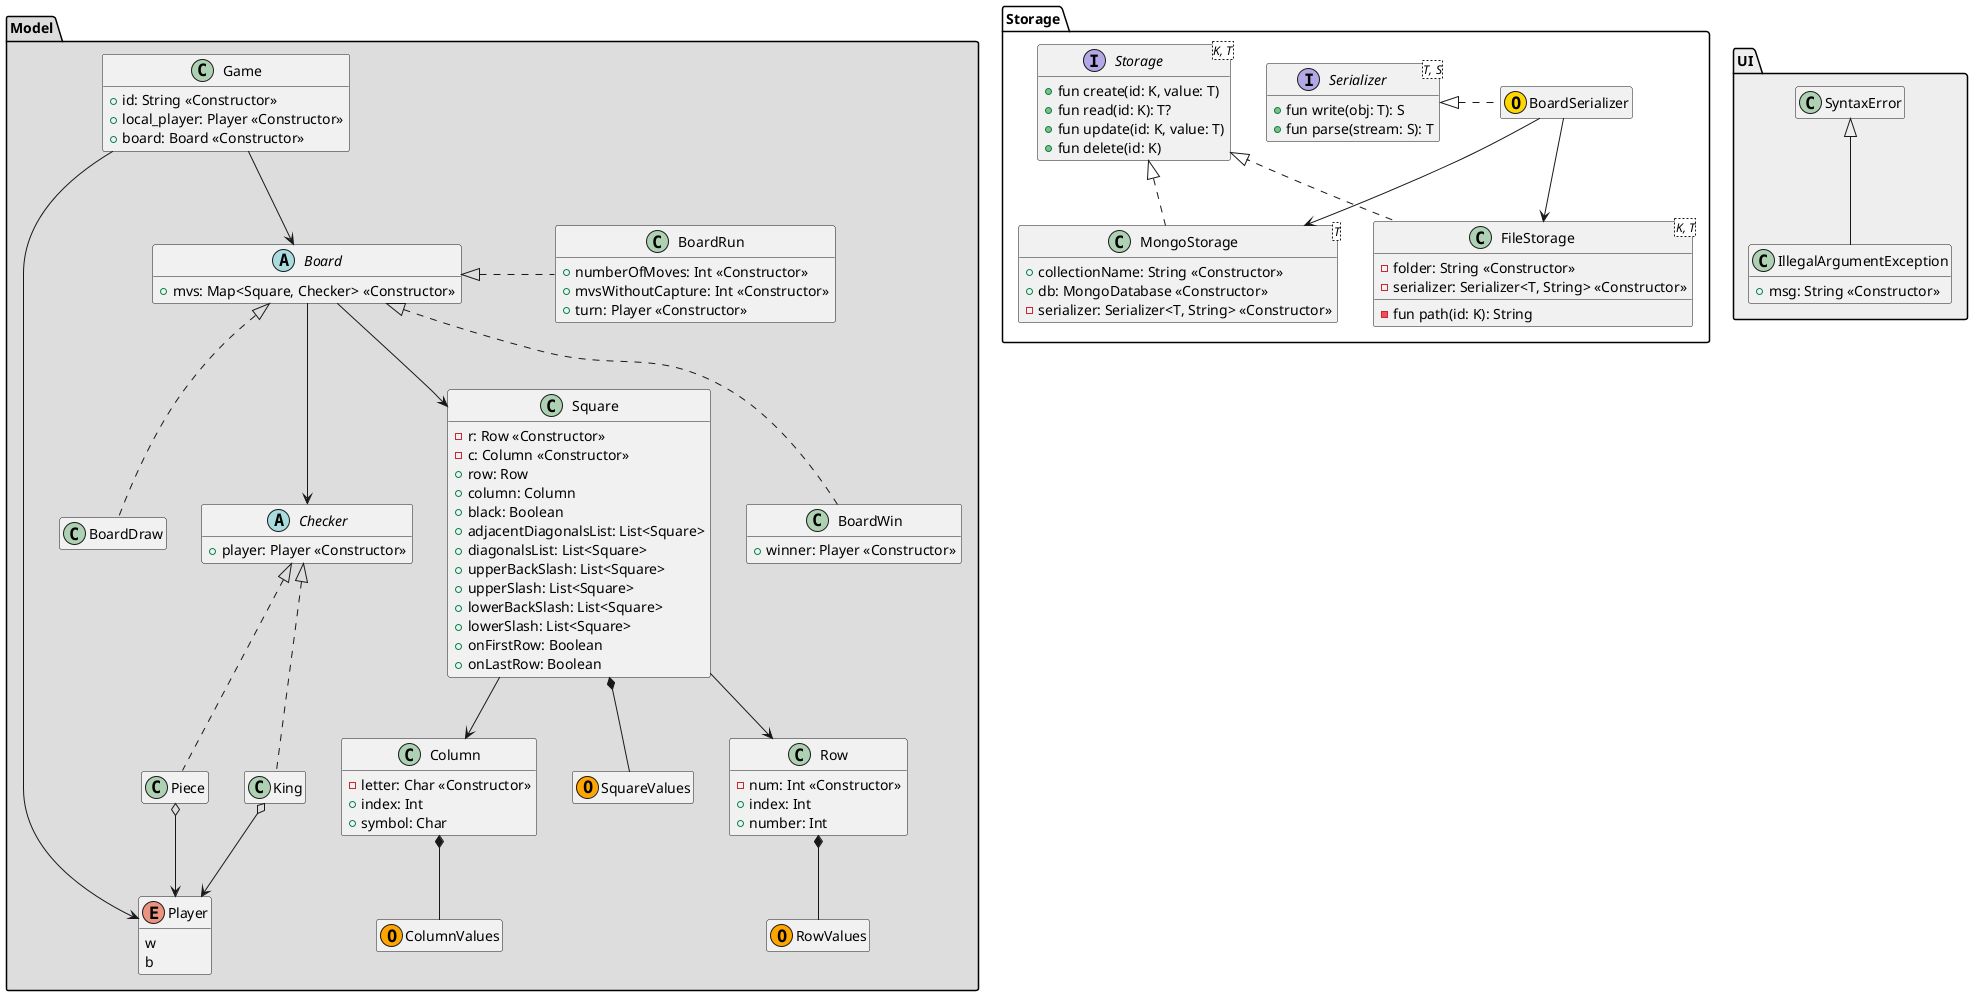 @startuml
'https://plantuml.com/class-diagram

'Modifiers:
'hide members
hide empty members

package "Model" #DDDDDD {
    class Game {
        +id: String <<Constructor>>
        +local_player: Player <<Constructor>>
        +board: Board <<Constructor>>
    }

    abstract class Board {
        +mvs: Map<Square, Checker> <<Constructor>>
    }

    class BoardRun {
        +numberOfMoves: Int <<Constructor>>
        +mvsWithoutCapture: Int <<Constructor>>
        +turn: Player <<Constructor>>
    }

    class BoardWin {
        +winner: Player <<Constructor>>
    }

    class BoardDraw

    abstract class Checker {
        +player: Player <<Constructor>>
    }

    class Piece

    class King

    enum Player {
        w
        b
    }

    class Square {
        -r: Row <<Constructor>>
        -c: Column <<Constructor>>
        +row: Row
        +column: Column
        +black: Boolean
        +adjacentDiagonalsList: List<Square>
        +diagonalsList: List<Square>
        +upperBackSlash: List<Square>
        +upperSlash: List<Square>
        +lowerBackSlash: List<Square>
        +lowerSlash: List<Square>
        +onFirstRow: Boolean
        +onLastRow: Boolean
    }

    class SquareValues <<O, Orange>>

    class Row {
        -num: Int <<Constructor>>
        +index: Int
        +number: Int
    }

    class RowValues <<O, Orange>>

    class Column {
        -letter: Char <<Constructor>>
        +index: Int
        +symbol: Char
    }

    class ColumnValues <<O, Orange>>

    'Connections:
    Game --> Board
    Game -> Player
    Board <|. BoardRun: "                 "
    Board <|.. BoardWin
    Board <|.. BoardDraw
    Board --> Square
    Board --> Checker
    King o--> Player
    Piece o--> Player
    Checker <|.. Piece
    Checker <|.. King
    Square --> Row
    Square --> Column
    Square *-- SquareValues
    Row *-- RowValues
    Column *-- ColumnValues
}

package "Storage" {
    interface Serializer<T, S> {
        +fun write(obj: T): S
        +fun parse(stream: S): T
    }

    interface Storage<K, T> {
        +fun create(id: K, value: T)
        +fun read(id: K): T?
        +fun update(id: K, value: T)
        +fun delete(id: K)
    }

    class MongoStorage<T> {
        +collectionName: String <<Constructor>>
        +db: MongoDatabase <<Constructor>>
        -serializer: Serializer<T, String> <<Constructor>>
    }

    class FileStorage<K, T> {
        -folder: String <<Constructor>>
        -serializer: Serializer<T, String> <<Constructor>>
        -fun path(id: K): String
    }

    class BoardSerializer <<(O, gold)>>

    'Connections:
    Storage <|.. MongoStorage
    Storage <|.. FileStorage
    Serializer <|. BoardSerializer : "       "
    BoardSerializer --> MongoStorage
    BoardSerializer --> FileStorage
}

package "UI" #EEEEEE {
    class SyntaxError

    class IllegalArgumentException {
        +msg: String <<Constructor>>
    }

    'Connections:
    SyntaxError <|-- IllegalArgumentException
}
@enduml